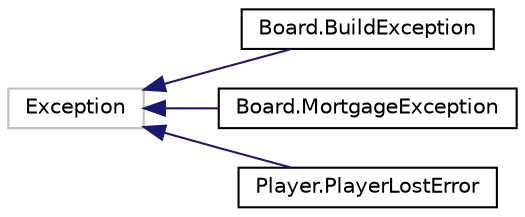digraph "Graphical Class Hierarchy"
{
  edge [fontname="Helvetica",fontsize="10",labelfontname="Helvetica",labelfontsize="10"];
  node [fontname="Helvetica",fontsize="10",shape=record];
  rankdir="LR";
  Node1 [label="Exception",height=0.2,width=0.4,color="grey75", fillcolor="white", style="filled"];
  Node1 -> Node2 [dir="back",color="midnightblue",fontsize="10",style="solid",fontname="Helvetica"];
  Node2 [label="Board.BuildException",height=0.2,width=0.4,color="black", fillcolor="white", style="filled",URL="$classBoard_1_1BuildException.html"];
  Node1 -> Node3 [dir="back",color="midnightblue",fontsize="10",style="solid",fontname="Helvetica"];
  Node3 [label="Board.MortgageException",height=0.2,width=0.4,color="black", fillcolor="white", style="filled",URL="$classBoard_1_1MortgageException.html"];
  Node1 -> Node4 [dir="back",color="midnightblue",fontsize="10",style="solid",fontname="Helvetica"];
  Node4 [label="Player.PlayerLostError",height=0.2,width=0.4,color="black", fillcolor="white", style="filled",URL="$classPlayer_1_1PlayerLostError.html"];
}
